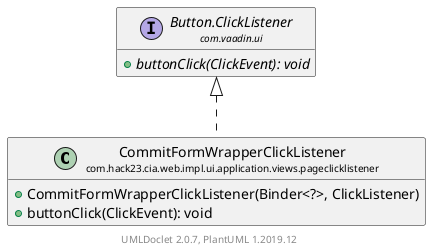 @startuml
    set namespaceSeparator none
    hide empty fields
    hide empty methods

    class "<size:14>CommitFormWrapperClickListener\n<size:10>com.hack23.cia.web.impl.ui.application.views.pageclicklistener" as com.hack23.cia.web.impl.ui.application.views.pageclicklistener.CommitFormWrapperClickListener [[CommitFormWrapperClickListener.html]] {
        +CommitFormWrapperClickListener(Binder<?>, ClickListener)
        +buttonClick(ClickEvent): void
    }

    interface "<size:14>Button.ClickListener\n<size:10>com.vaadin.ui" as com.vaadin.ui.Button.ClickListener {
        {abstract} +buttonClick(ClickEvent): void
    }

    com.vaadin.ui.Button.ClickListener <|.. com.hack23.cia.web.impl.ui.application.views.pageclicklistener.CommitFormWrapperClickListener

    center footer UMLDoclet 2.0.7, PlantUML 1.2019.12
@enduml
